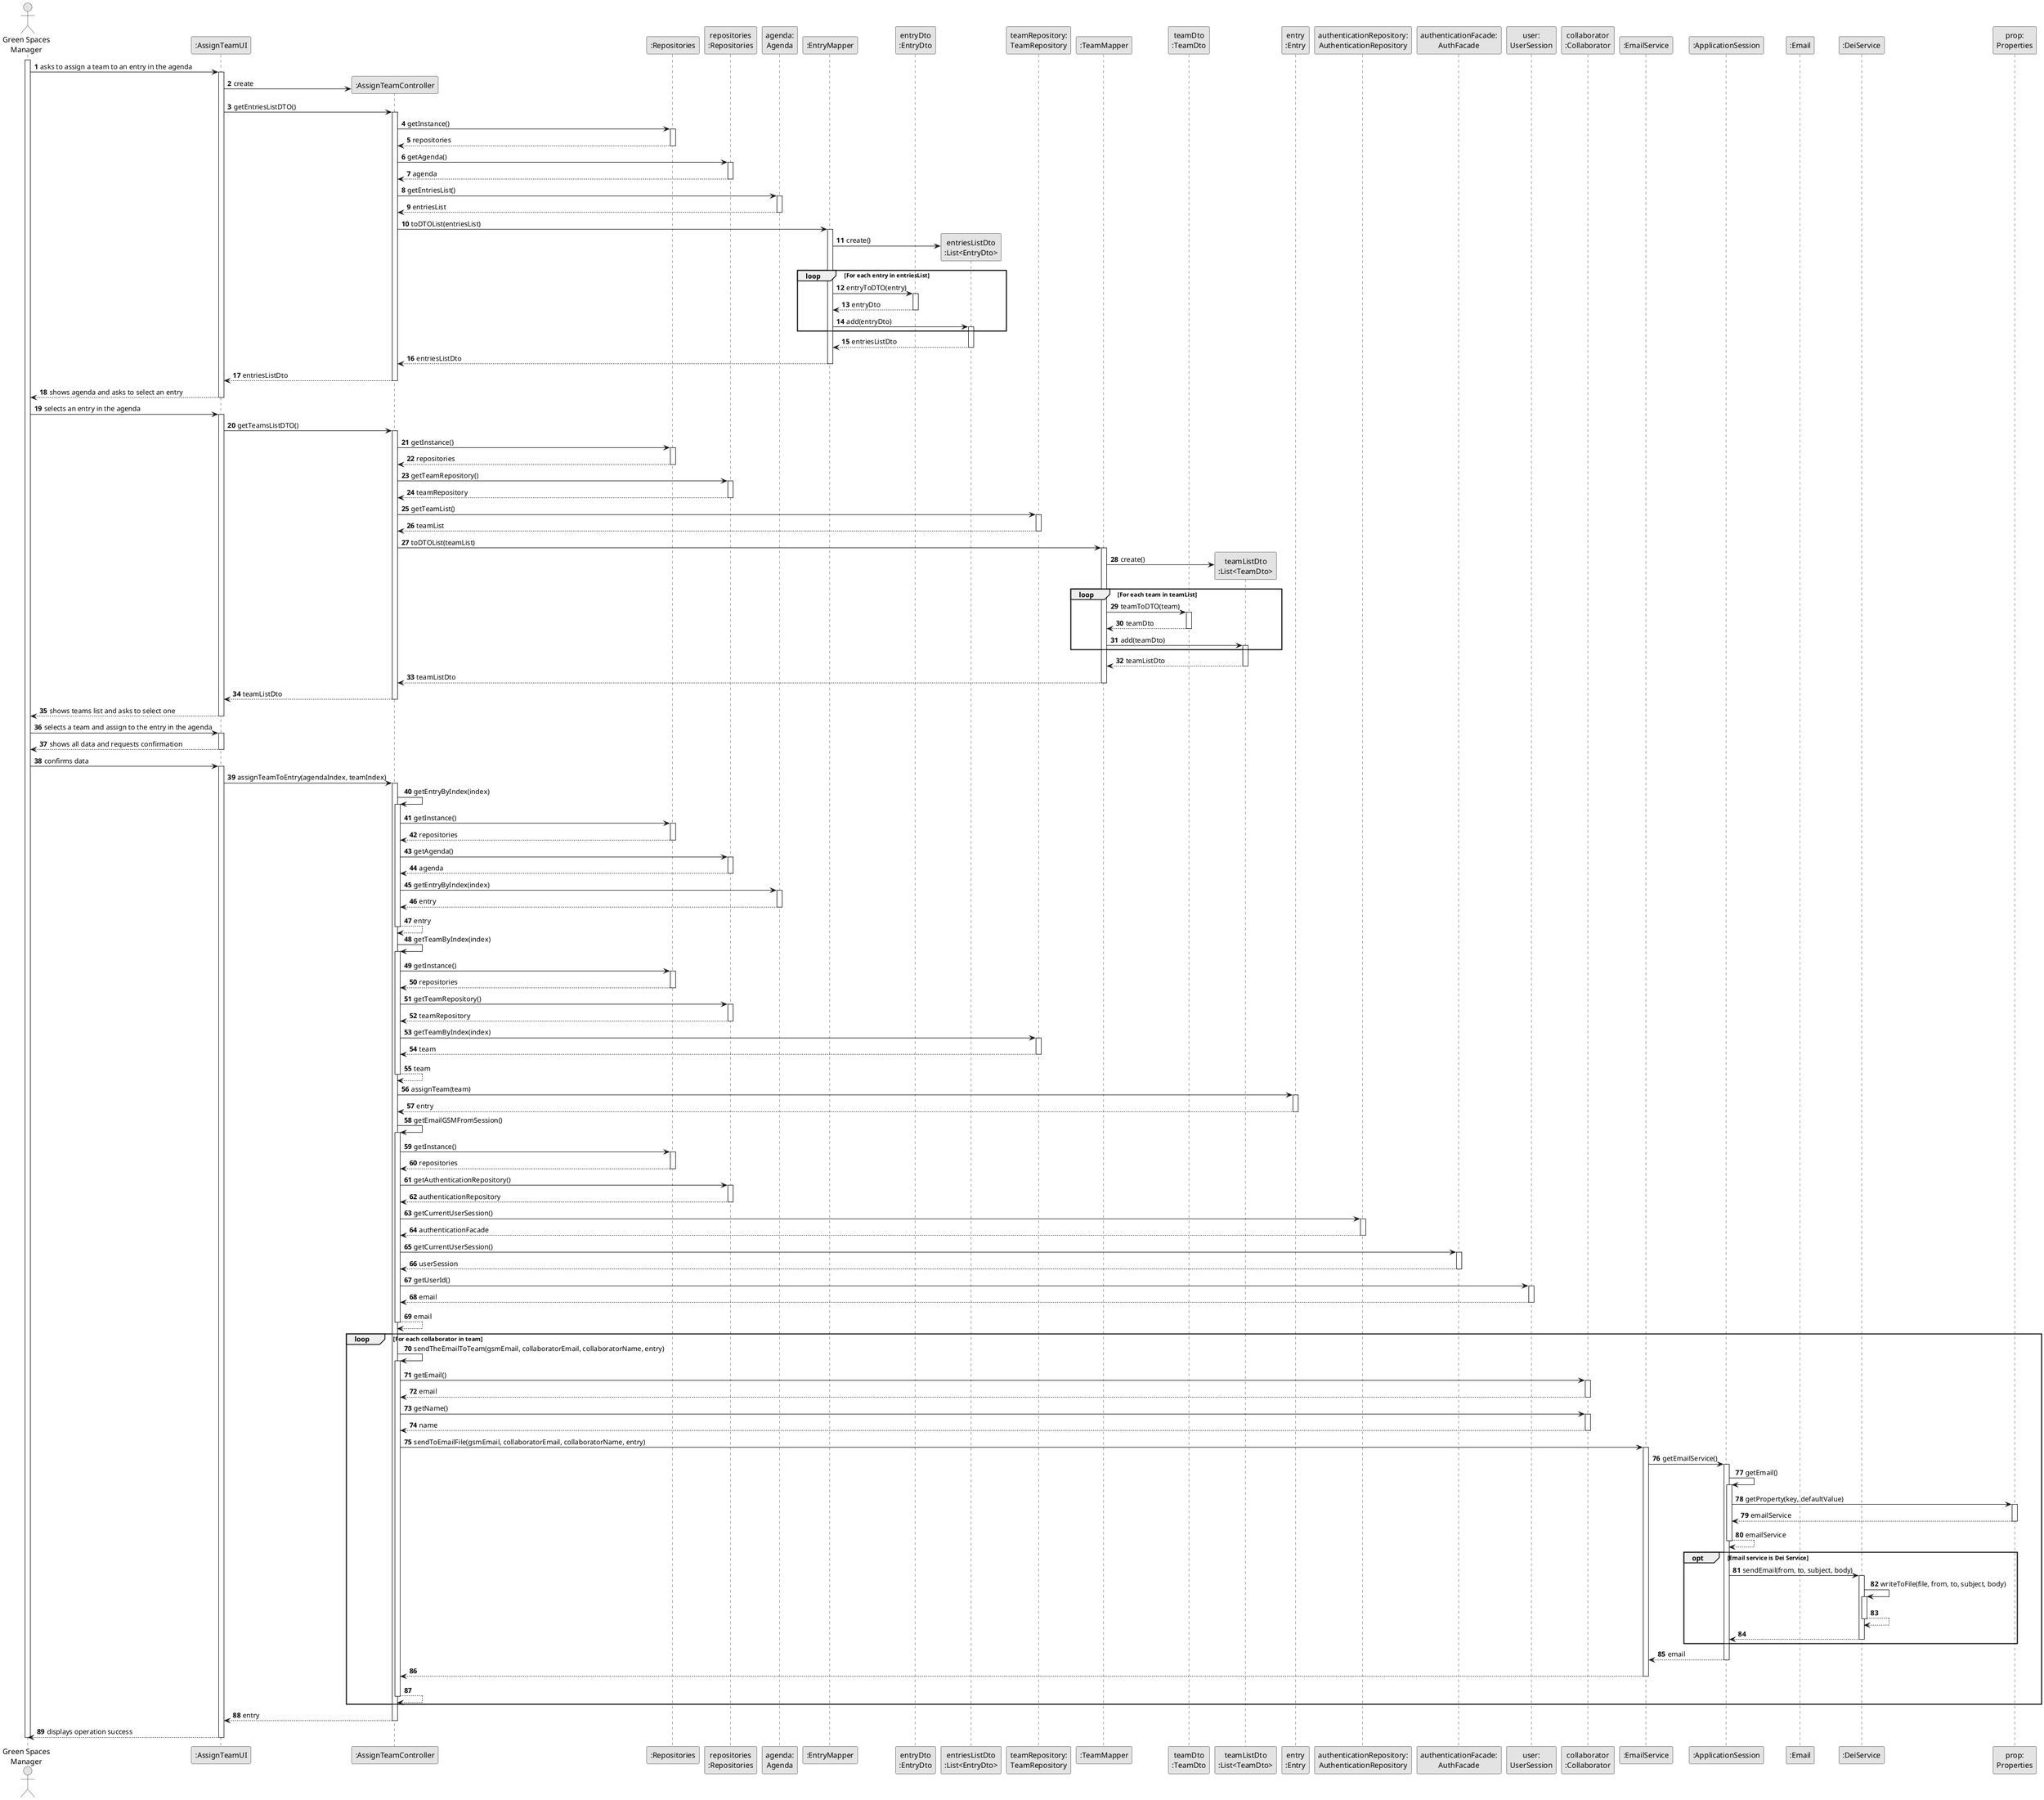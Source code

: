 @startuml
skinparam monochrome true
skinparam packageStyle rectangle
skinparam shadowing false

autonumber

'hide footbox
actor "Green Spaces\nManager" as GSM
participant ":AssignTeamUI" as UI
participant ":AssignTeamController" as CTRL
participant ":Repositories" as REP
participant "repositories\n:Repositories" as REPS
participant "agenda:\nAgenda" as agenda
participant ":EntryMapper" as entryMAPPER
participant "entryDto\n:EntryDto" as entryDTO
participant "entriesListDto\n:List<EntryDto>" as entriesListDTO
participant "teamRepository:\nTeamRepository" as teamRepository
participant ":TeamMapper" as teamMAPPER
participant "teamDto\n:TeamDto" as teamDTO
participant "teamListDto\n:List<TeamDto>" as teamListDTO
participant "entry\n:Entry" as ENTRY
participant "authenticationRepository:\nAuthenticationRepository" as authentication
participant "authenticationFacade:\nAuthFacade" as authFacade
participant "user:\nUserSession" as user
participant "collaborator\n:Collaborator" as Collaborator
participant ":EmailService" as emailService
participant ":ApplicationSession" as ApplicationSession
participant ":Email" as email
participant ":DeiService" as deiService
participant "prop:\nProperties" as Properties

activate GSM

    GSM -> UI : asks to assign a team to an entry in the agenda
    activate UI

        UI -> CTRL** : create

        UI -> CTRL : getEntriesListDTO()
        activate CTRL

            CTRL -> REP : getInstance()
            activate REP

            REP --> CTRL: repositories
            deactivate REP

            CTRL -> REPS : getAgenda()
            activate REPS

            REPS --> CTRL: agenda
            deactivate REPS

            CTRL -> agenda: getEntriesList()
            activate agenda

            agenda --> CTRL : entriesList
            deactivate agenda

            CTRL -> entryMAPPER: toDTOList(entriesList)
            activate entryMAPPER

                entryMAPPER -> entriesListDTO** : create()

                loop For each entry in entriesList

                entryMAPPER -> entryDTO: entryToDTO(entry)
                activate entryDTO

                entryDTO --> entryMAPPER: entryDto
                deactivate entryDTO

                entryMAPPER -> entriesListDTO: add(entryDto)
                activate entriesListDTO

                end

                entriesListDTO --> entryMAPPER: entriesListDto
                deactivate entriesListDTO

            entryMAPPER --> CTRL : entriesListDto
            deactivate entryMAPPER

        CTRL --> UI : entriesListDto
        deactivate CTRL

    UI --> GSM : shows agenda and asks to select an entry
    deactivate UI

    GSM -> UI : selects an entry in the agenda
    activate UI

        UI -> CTRL : getTeamsListDTO()
        activate CTRL

            CTRL -> REP : getInstance()
            activate REP

            REP --> CTRL: repositories
            deactivate REP

            CTRL -> REPS : getTeamRepository()
            activate REPS

            REPS --> CTRL: teamRepository
            deactivate REPS

            CTRL -> teamRepository: getTeamList()
            activate teamRepository

            teamRepository --> CTRL : teamList
            deactivate teamRepository

            CTRL -> teamMAPPER: toDTOList(teamList)
            activate teamMAPPER

                teamMAPPER -> teamListDTO** : create()

                loop For each team in teamList

                teamMAPPER -> teamDTO: teamToDTO(team)
                activate teamDTO

                teamDTO --> teamMAPPER: teamDto
                deactivate teamDTO

                teamMAPPER -> teamListDTO: add(teamDto)
                activate teamListDTO

                end

                teamListDTO --> teamMAPPER: teamListDto
                deactivate teamListDTO

            teamMAPPER --> CTRL : teamListDto
            deactivate teamMAPPER

        CTRL --> UI : teamListDto
        deactivate CTRL

    UI --> GSM : shows teams list and asks to select one
    deactivate UI

    GSM -> UI : selects a team and assign to the entry in the agenda
    activate UI

    UI --> GSM : shows all data and requests confirmation
    deactivate UI

    GSM -> UI : confirms data
    activate UI

        UI -> CTRL: assignTeamToEntry(agendaIndex, teamIndex)
        activate CTRL

            CTRL -> CTRL: getEntryByIndex(index)
            activate CTRL

            CTRL -> REP: getInstance()
            activate REP

            REP --> CTRL: repositories
            deactivate REP

            CTRL -> REPS: getAgenda()
            activate REPS

            REPS --> CTRL: agenda
            deactivate REPS

            CTRL -> agenda: getEntryByIndex(index)
            activate agenda

            agenda --> CTRL: entry
            deactivate agenda

            CTRL --> CTRL: entry
            deactivate CTRL

            CTRL -> CTRL: getTeamByIndex(index)
            activate CTRL

            CTRL -> REP: getInstance()
            activate REP

            REP --> CTRL: repositories
            deactivate REP

            CTRL -> REPS: getTeamRepository()
            activate REPS

            REPS --> CTRL: teamRepository
            deactivate REPS

            CTRL -> teamRepository: getTeamByIndex(index)
            activate teamRepository

            teamRepository --> CTRL: team
            deactivate teamRepository

            CTRL --> CTRL: team
            deactivate CTRL

            CTRL -> ENTRY: assignTeam(team)
            activate ENTRY

            ENTRY --> CTRL: entry
            deactivate ENTRY

            CTRL -> CTRL: getEmailGSMFromSession()
            activate CTRL

            CTRL -> REP: getInstance()
            activate REP

            REP --> CTRL: repositories
            deactivate REP

            CTRL -> REPS: getAuthenticationRepository()
            activate REPS

            REPS --> CTRL: authenticationRepository
            deactivate REPS

            CTRL -> authentication: getCurrentUserSession()
            activate authentication

            authentication --> CTRL: authenticationFacade
            deactivate authentication

            CTRL -> authFacade: getCurrentUserSession()
            activate authFacade

            authFacade --> CTRL: userSession
            deactivate authFacade

            CTRL -> user: getUserId()
            activate user

            user --> CTRL: email
            deactivate user

            CTRL --> CTRL: email
            deactivate CTRL

            loop For each collaborator in team

                CTRL -> CTRL: sendTheEmailToTeam(gsmEmail, collaboratorEmail, collaboratorName, entry)
                activate CTRL

                    CTRL -> Collaborator: getEmail()
                    activate Collaborator

                    Collaborator --> CTRL: email
                    deactivate Collaborator

                    CTRL -> Collaborator: getName()
                    activate Collaborator

                    Collaborator --> CTRL: name
                    deactivate Collaborator

                CTRL -> emailService: sendToEmailFile(gsmEmail, collaboratorEmail, collaboratorName, entry)
                activate emailService

                    emailService -> ApplicationSession: getEmailService()
                    activate ApplicationSession

                        ApplicationSession -> ApplicationSession: getEmail()
                        activate ApplicationSession

                            ApplicationSession -> Properties: getProperty(key, defaultValue)
                            activate Properties

                            Properties --> ApplicationSession: emailService
                            deactivate Properties

                        ApplicationSession --> ApplicationSession: emailService
                        deactivate ApplicationSession

                        opt Email service is Dei Service

                        ApplicationSession -> deiService: sendEmail(from, to, subject, body)
                        activate deiService

                            deiService -> deiService: writeToFile(file, from, to, subject, body)
                            activate deiService

                            deiService --> deiService:
                            deactivate deiService

                        deiService --> ApplicationSession
                        deactivate deiService

                        end

                    ApplicationSession --> emailService: email
                    deactivate ApplicationSession

                emailService --> CTRL
                deactivate emailService

                CTRL --> CTRL
                deactivate CTRL

            end loop

        CTRL --> UI: entry
        deactivate CTRL

    UI --> GSM: displays operation success
    deactivate UI

deactivate GSM

@enduml